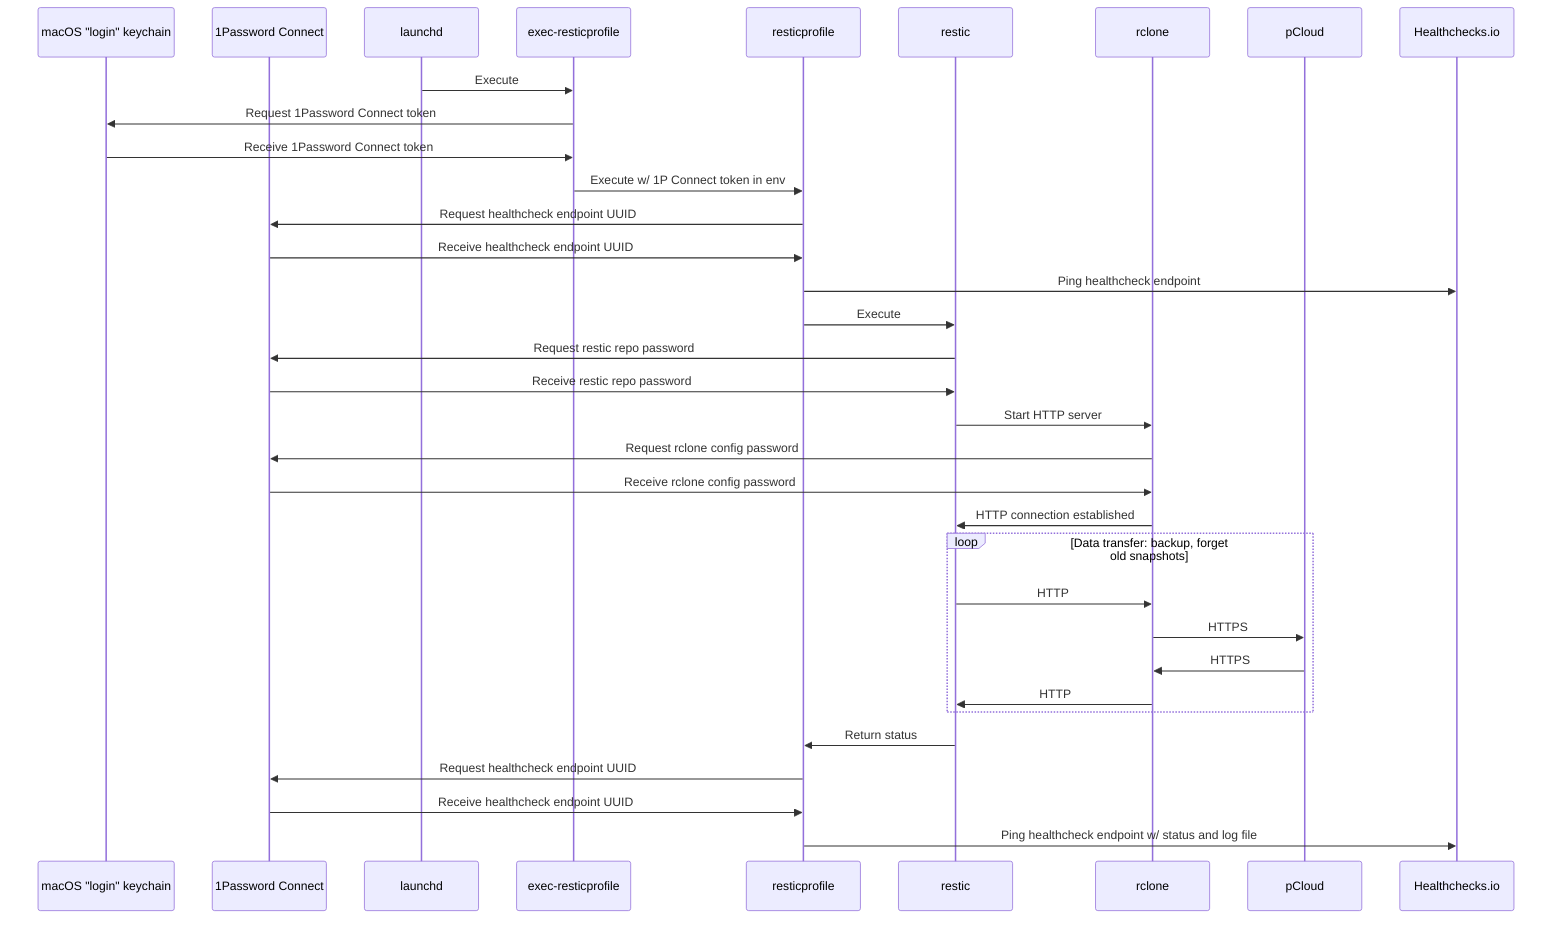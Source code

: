 sequenceDiagram

  participant KC as macOS "login" keychain
  participant 1P as 1Password Connect

  participant LD as launchd
  participant ER as exec-resticprofile
  participant RP as resticprofile
  participant RE as restic
  participant RC as rclone

  participant PC as pCloud
  participant HC as Healthchecks.io

  LD ->> ER: Execute
  ER ->> KC: Request 1Password Connect token
  KC ->> ER: Receive 1Password Connect token
  ER ->> RP: Execute w/ 1P Connect token in env
  RP ->> 1P: Request healthcheck endpoint UUID
  1P ->> RP: Receive healthcheck endpoint UUID
  RP ->> HC: Ping healthcheck endpoint
  RP ->> RE: Execute
  RE ->> 1P: Request restic repo password
  1P ->> RE: Receive restic repo password
  RE ->> RC: Start HTTP server
  RC ->> 1P: Request rclone config password
  1P ->> RC: Receive rclone config password
  RC ->> RE: HTTP connection established

  loop Data transfer: backup, forget old snapshots
    RE ->> RC: HTTP
    RC ->> PC: HTTPS
    PC ->> RC: HTTPS
    RC ->> RE: HTTP
  end

  RE ->> RP: Return status
  RP ->> 1P: Request healthcheck endpoint UUID
  1P ->> RP: Receive healthcheck endpoint UUID
  RP ->> HC: Ping healthcheck endpoint w/ status and log file